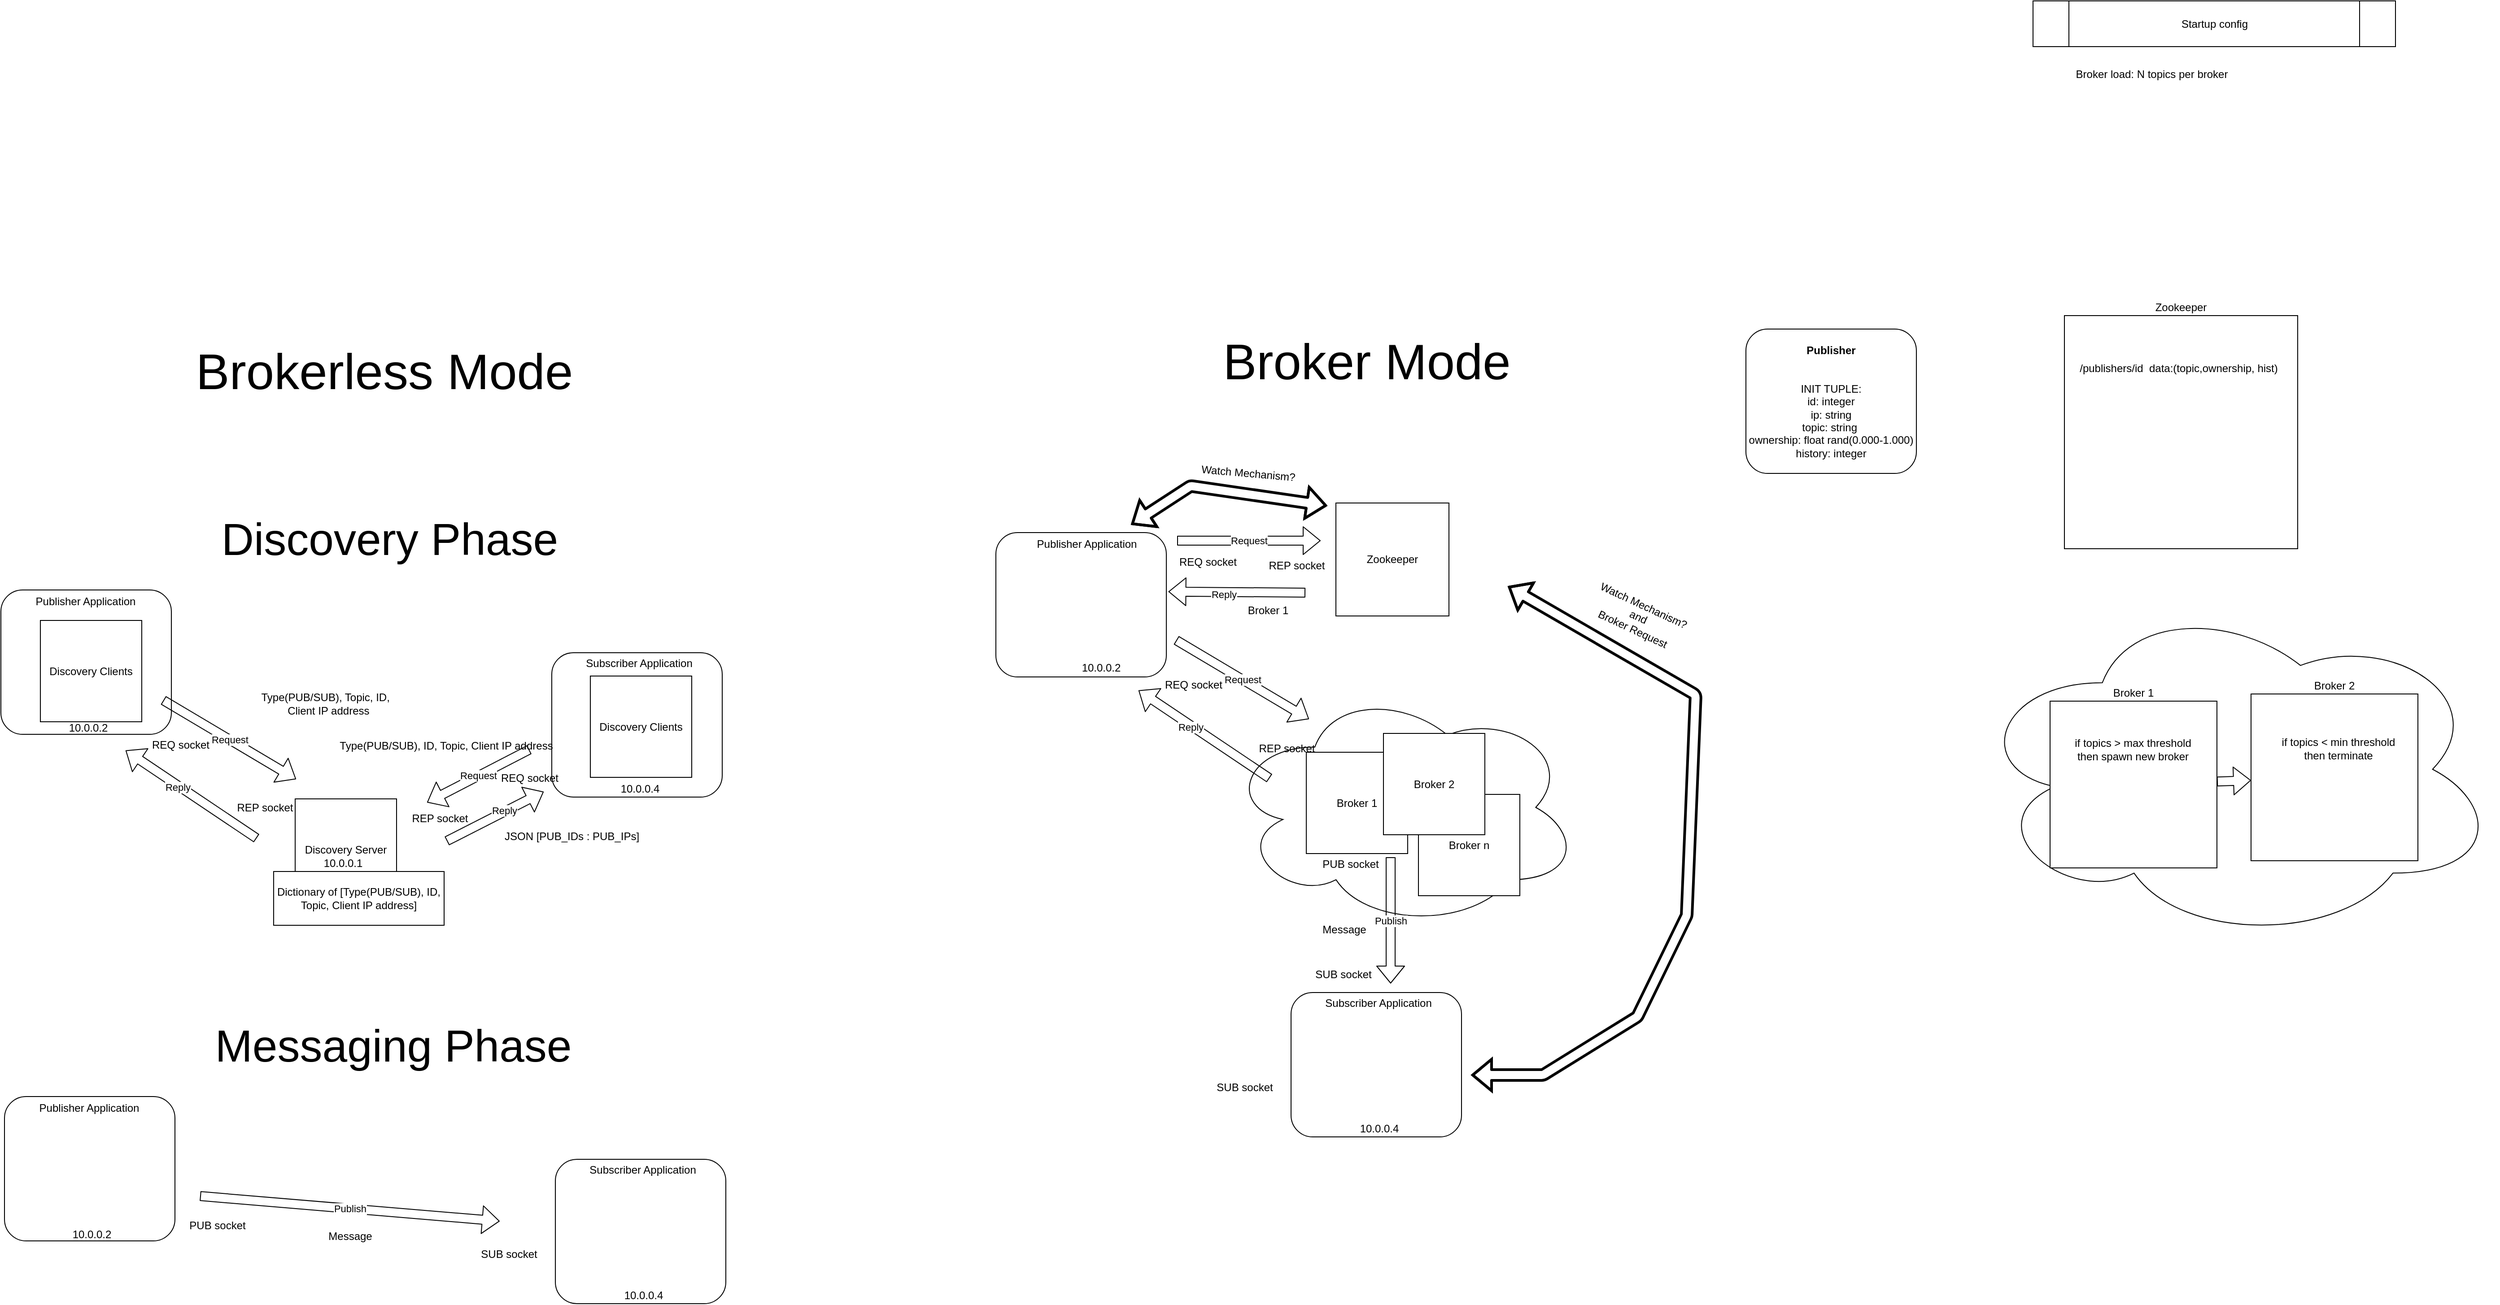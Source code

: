 <mxfile version="13.9.5" type="device"><diagram id="84_Lqusd8HtcwXKhRW7Q" name="Page-1"><mxGraphModel dx="1088" dy="4363" grid="0" gridSize="10" guides="0" tooltips="1" connect="1" arrows="1" fold="1" page="1" pageScale="1" pageWidth="1100" pageHeight="850" math="0" shadow="0"><root><mxCell id="0"/><mxCell id="1" parent="0"/><mxCell id="gfjEqDhHzCOD-YR6SL8W-9" value="" style="ellipse;shape=cloud;whiteSpace=wrap;html=1;" vertex="1" parent="1"><mxGeometry x="2314" y="-2189" width="589" height="386" as="geometry"/></mxCell><mxCell id="gfjEqDhHzCOD-YR6SL8W-2" value="" style="ellipse;shape=cloud;whiteSpace=wrap;html=1;" vertex="1" parent="1"><mxGeometry x="1485" y="-2088" width="394" height="269" as="geometry"/></mxCell><mxCell id="VvJEHyGqsI9VbkyY5hMX-22" value="" style="rounded=1;whiteSpace=wrap;html=1;" parent="1" vertex="1"><mxGeometry x="733" y="-2126" width="190" height="161" as="geometry"/></mxCell><mxCell id="VvJEHyGqsI9VbkyY5hMX-17" value="" style="rounded=1;whiteSpace=wrap;html=1;" parent="1" vertex="1"><mxGeometry x="119" y="-2196" width="190" height="161" as="geometry"/></mxCell><mxCell id="VvJEHyGqsI9VbkyY5hMX-2" value="Discovery Server" style="whiteSpace=wrap;html=1;aspect=fixed;" parent="1" vertex="1"><mxGeometry x="447" y="-1963" width="113" height="113" as="geometry"/></mxCell><mxCell id="VvJEHyGqsI9VbkyY5hMX-3" value="Discovery Clients" style="whiteSpace=wrap;html=1;aspect=fixed;" parent="1" vertex="1"><mxGeometry x="163" y="-2162" width="113" height="113" as="geometry"/></mxCell><mxCell id="VvJEHyGqsI9VbkyY5hMX-6" value="Discovery Clients" style="whiteSpace=wrap;html=1;aspect=fixed;" parent="1" vertex="1"><mxGeometry x="776" y="-2100" width="113" height="113" as="geometry"/></mxCell><mxCell id="VvJEHyGqsI9VbkyY5hMX-11" value="Request" style="shape=flexArrow;endArrow=classic;html=1;" parent="1" edge="1"><mxGeometry width="50" height="50" relative="1" as="geometry"><mxPoint x="300" y="-2073" as="sourcePoint"/><mxPoint x="448" y="-1985" as="targetPoint"/><Array as="points"/></mxGeometry></mxCell><mxCell id="VvJEHyGqsI9VbkyY5hMX-13" value="Type(PUB/SUB), Topic,&amp;nbsp;ID,&amp;nbsp;&lt;br&gt;&amp;nbsp;Client IP address" style="text;html=1;align=center;verticalAlign=middle;resizable=0;points=[];autosize=1;" parent="1" vertex="1"><mxGeometry x="403" y="-2085" width="157" height="32" as="geometry"/></mxCell><mxCell id="VvJEHyGqsI9VbkyY5hMX-14" value="" style="shape=flexArrow;endArrow=classic;html=1;" parent="1" edge="1"><mxGeometry width="50" height="50" relative="1" as="geometry"><mxPoint x="404" y="-1919" as="sourcePoint"/><mxPoint x="258" y="-2017" as="targetPoint"/></mxGeometry></mxCell><mxCell id="VvJEHyGqsI9VbkyY5hMX-19" value="Reply" style="edgeLabel;html=1;align=center;verticalAlign=middle;resizable=0;points=[];" parent="VvJEHyGqsI9VbkyY5hMX-14" vertex="1" connectable="0"><mxGeometry x="0.194" y="2" relative="1" as="geometry"><mxPoint as="offset"/></mxGeometry></mxCell><mxCell id="VvJEHyGqsI9VbkyY5hMX-15" value="Dictionary of [&lt;span&gt;Type(PUB/SUB), ID, Topic, Client IP address]&lt;/span&gt;" style="whiteSpace=wrap;html=1;" parent="1" vertex="1"><mxGeometry x="423" y="-1882" width="190" height="60" as="geometry"/></mxCell><mxCell id="VvJEHyGqsI9VbkyY5hMX-18" value="Publisher Application" style="text;html=1;align=center;verticalAlign=middle;resizable=0;points=[];autosize=1;" parent="1" vertex="1"><mxGeometry x="152" y="-2192" width="121" height="18" as="geometry"/></mxCell><mxCell id="VvJEHyGqsI9VbkyY5hMX-20" value="10.0.0.2" style="text;html=1;align=center;verticalAlign=middle;resizable=0;points=[];autosize=1;" parent="1" vertex="1"><mxGeometry x="189" y="-2051" width="53" height="18" as="geometry"/></mxCell><mxCell id="VvJEHyGqsI9VbkyY5hMX-21" value="10.0.0.1" style="text;html=1;align=center;verticalAlign=middle;resizable=0;points=[];autosize=1;" parent="1" vertex="1"><mxGeometry x="473" y="-1900" width="53" height="18" as="geometry"/></mxCell><mxCell id="VvJEHyGqsI9VbkyY5hMX-23" value="Subscriber Application" style="text;html=1;align=center;verticalAlign=middle;resizable=0;points=[];autosize=1;" parent="1" vertex="1"><mxGeometry x="766" y="-2123" width="128" height="18" as="geometry"/></mxCell><mxCell id="VvJEHyGqsI9VbkyY5hMX-24" value="10.0.0.4" style="text;html=1;align=center;verticalAlign=middle;resizable=0;points=[];autosize=1;" parent="1" vertex="1"><mxGeometry x="804" y="-1983" width="53" height="18" as="geometry"/></mxCell><mxCell id="VvJEHyGqsI9VbkyY5hMX-25" value="Request" style="shape=flexArrow;endArrow=classic;html=1;" parent="1" edge="1"><mxGeometry width="50" height="50" relative="1" as="geometry"><mxPoint x="708" y="-2018" as="sourcePoint"/><mxPoint x="594" y="-1959" as="targetPoint"/><Array as="points"/></mxGeometry></mxCell><mxCell id="VvJEHyGqsI9VbkyY5hMX-26" value="Type(PUB/SUB), ID, Topic, Client IP address" style="text;html=1;align=center;verticalAlign=middle;resizable=0;points=[];autosize=1;" parent="1" vertex="1"><mxGeometry x="491" y="-2031" width="248" height="18" as="geometry"/></mxCell><mxCell id="VvJEHyGqsI9VbkyY5hMX-27" value="" style="shape=flexArrow;endArrow=classic;html=1;" parent="1" edge="1"><mxGeometry width="50" height="50" relative="1" as="geometry"><mxPoint x="616" y="-1916" as="sourcePoint"/><mxPoint x="724" y="-1971" as="targetPoint"/></mxGeometry></mxCell><mxCell id="VvJEHyGqsI9VbkyY5hMX-28" value="Reply" style="edgeLabel;html=1;align=center;verticalAlign=middle;resizable=0;points=[];" parent="VvJEHyGqsI9VbkyY5hMX-27" vertex="1" connectable="0"><mxGeometry x="0.194" y="2" relative="1" as="geometry"><mxPoint as="offset"/></mxGeometry></mxCell><mxCell id="VvJEHyGqsI9VbkyY5hMX-30" value="JSON [PUB_IDs : PUB_IPs]" style="text;html=1;align=center;verticalAlign=middle;resizable=0;points=[];autosize=1;" parent="1" vertex="1"><mxGeometry x="675" y="-1930" width="160" height="18" as="geometry"/></mxCell><mxCell id="VvJEHyGqsI9VbkyY5hMX-31" value="&lt;font style=&quot;font-size: 50px&quot;&gt;Discovery Phase&lt;/font&gt;" style="text;html=1;align=center;verticalAlign=middle;resizable=0;points=[];autosize=1;" parent="1" vertex="1"><mxGeometry x="359" y="-2268" width="385" height="30" as="geometry"/></mxCell><mxCell id="VvJEHyGqsI9VbkyY5hMX-32" value="" style="rounded=1;whiteSpace=wrap;html=1;" parent="1" vertex="1"><mxGeometry x="737" y="-1561" width="190" height="161" as="geometry"/></mxCell><mxCell id="VvJEHyGqsI9VbkyY5hMX-33" value="" style="rounded=1;whiteSpace=wrap;html=1;" parent="1" vertex="1"><mxGeometry x="123" y="-1631" width="190" height="161" as="geometry"/></mxCell><mxCell id="VvJEHyGqsI9VbkyY5hMX-37" value="Publish" style="shape=flexArrow;endArrow=classic;html=1;" parent="1" edge="1"><mxGeometry width="50" height="50" relative="1" as="geometry"><mxPoint x="341" y="-1520" as="sourcePoint"/><mxPoint x="675" y="-1492" as="targetPoint"/><Array as="points"/></mxGeometry></mxCell><mxCell id="VvJEHyGqsI9VbkyY5hMX-38" value="Message" style="text;html=1;align=center;verticalAlign=middle;resizable=0;points=[];autosize=1;" parent="1" vertex="1"><mxGeometry x="478" y="-1484" width="59" height="18" as="geometry"/></mxCell><mxCell id="VvJEHyGqsI9VbkyY5hMX-42" value="Publisher Application" style="text;html=1;align=center;verticalAlign=middle;resizable=0;points=[];autosize=1;" parent="1" vertex="1"><mxGeometry x="156" y="-1627" width="121" height="18" as="geometry"/></mxCell><mxCell id="VvJEHyGqsI9VbkyY5hMX-43" value="10.0.0.2" style="text;html=1;align=center;verticalAlign=middle;resizable=0;points=[];autosize=1;" parent="1" vertex="1"><mxGeometry x="193" y="-1486" width="53" height="18" as="geometry"/></mxCell><mxCell id="VvJEHyGqsI9VbkyY5hMX-45" value="Subscriber Application" style="text;html=1;align=center;verticalAlign=middle;resizable=0;points=[];autosize=1;" parent="1" vertex="1"><mxGeometry x="770" y="-1558" width="128" height="18" as="geometry"/></mxCell><mxCell id="VvJEHyGqsI9VbkyY5hMX-46" value="10.0.0.4" style="text;html=1;align=center;verticalAlign=middle;resizable=0;points=[];autosize=1;" parent="1" vertex="1"><mxGeometry x="808" y="-1418" width="53" height="18" as="geometry"/></mxCell><mxCell id="VvJEHyGqsI9VbkyY5hMX-52" value="&lt;font style=&quot;font-size: 50px&quot;&gt;Messaging Phase&lt;/font&gt;" style="text;html=1;align=center;verticalAlign=middle;resizable=0;points=[];autosize=1;" parent="1" vertex="1"><mxGeometry x="352" y="-1703" width="408" height="30" as="geometry"/></mxCell><mxCell id="VvJEHyGqsI9VbkyY5hMX-53" value="PUB socket" style="text;html=1;align=center;verticalAlign=middle;resizable=0;points=[];autosize=1;" parent="1" vertex="1"><mxGeometry x="324" y="-1496" width="72" height="18" as="geometry"/></mxCell><mxCell id="VvJEHyGqsI9VbkyY5hMX-54" value="SUB socket" style="text;html=1;align=center;verticalAlign=middle;resizable=0;points=[];autosize=1;" parent="1" vertex="1"><mxGeometry x="649" y="-1464" width="72" height="18" as="geometry"/></mxCell><mxCell id="VvJEHyGqsI9VbkyY5hMX-55" value="REQ socket" style="text;html=1;align=center;verticalAlign=middle;resizable=0;points=[];autosize=1;" parent="1" vertex="1"><mxGeometry x="282" y="-2032" width="74" height="18" as="geometry"/></mxCell><mxCell id="VvJEHyGqsI9VbkyY5hMX-56" value="REQ socket" style="text;html=1;align=center;verticalAlign=middle;resizable=0;points=[];autosize=1;" parent="1" vertex="1"><mxGeometry x="671" y="-1995" width="74" height="18" as="geometry"/></mxCell><mxCell id="VvJEHyGqsI9VbkyY5hMX-57" value="REP socket" style="text;html=1;align=center;verticalAlign=middle;resizable=0;points=[];autosize=1;" parent="1" vertex="1"><mxGeometry x="377" y="-1962" width="72" height="18" as="geometry"/></mxCell><mxCell id="VvJEHyGqsI9VbkyY5hMX-58" value="REP socket" style="text;html=1;align=center;verticalAlign=middle;resizable=0;points=[];autosize=1;" parent="1" vertex="1"><mxGeometry x="572" y="-1950" width="72" height="18" as="geometry"/></mxCell><mxCell id="VvJEHyGqsI9VbkyY5hMX-59" value="&lt;span style=&quot;font-size: 56px&quot;&gt;Brokerless Mode&lt;/span&gt;" style="text;html=1;align=center;verticalAlign=middle;resizable=0;points=[];autosize=1;" parent="1" vertex="1"><mxGeometry x="331" y="-2457" width="430" height="33" as="geometry"/></mxCell><mxCell id="VvJEHyGqsI9VbkyY5hMX-60" value="&lt;span style=&quot;font-size: 56px&quot;&gt;Broker Mode&lt;/span&gt;" style="text;html=1;align=center;verticalAlign=middle;resizable=0;points=[];autosize=1;" parent="1" vertex="1"><mxGeometry x="1475" y="-2468" width="331" height="33" as="geometry"/></mxCell><mxCell id="VvJEHyGqsI9VbkyY5hMX-61" value="" style="rounded=1;whiteSpace=wrap;html=1;" parent="1" vertex="1"><mxGeometry x="1228" y="-2260" width="190" height="161" as="geometry"/></mxCell><mxCell id="VvJEHyGqsI9VbkyY5hMX-63" value="Request" style="shape=flexArrow;endArrow=classic;html=1;" parent="1" edge="1"><mxGeometry width="50" height="50" relative="1" as="geometry"><mxPoint x="1429" y="-2140" as="sourcePoint"/><mxPoint x="1577" y="-2052" as="targetPoint"/><Array as="points"/></mxGeometry></mxCell><mxCell id="VvJEHyGqsI9VbkyY5hMX-64" value="" style="shape=flexArrow;endArrow=classic;html=1;" parent="1" edge="1"><mxGeometry width="50" height="50" relative="1" as="geometry"><mxPoint x="1533" y="-1986" as="sourcePoint"/><mxPoint x="1387" y="-2084" as="targetPoint"/></mxGeometry></mxCell><mxCell id="VvJEHyGqsI9VbkyY5hMX-65" value="Reply" style="edgeLabel;html=1;align=center;verticalAlign=middle;resizable=0;points=[];" parent="VvJEHyGqsI9VbkyY5hMX-64" vertex="1" connectable="0"><mxGeometry x="0.194" y="2" relative="1" as="geometry"><mxPoint as="offset"/></mxGeometry></mxCell><mxCell id="VvJEHyGqsI9VbkyY5hMX-66" value="Publisher Application" style="text;html=1;align=center;verticalAlign=middle;resizable=0;points=[];autosize=1;" parent="1" vertex="1"><mxGeometry x="1268" y="-2256" width="121" height="18" as="geometry"/></mxCell><mxCell id="VvJEHyGqsI9VbkyY5hMX-67" value="10.0.0.2" style="text;html=1;align=center;verticalAlign=middle;resizable=0;points=[];autosize=1;" parent="1" vertex="1"><mxGeometry x="1318" y="-2118" width="53" height="18" as="geometry"/></mxCell><mxCell id="VvJEHyGqsI9VbkyY5hMX-68" value="REQ socket" style="text;html=1;align=center;verticalAlign=middle;resizable=0;points=[];autosize=1;" parent="1" vertex="1"><mxGeometry x="1411" y="-2099" width="74" height="18" as="geometry"/></mxCell><mxCell id="VvJEHyGqsI9VbkyY5hMX-69" value="REP socket" style="text;html=1;align=center;verticalAlign=middle;resizable=0;points=[];autosize=1;" parent="1" vertex="1"><mxGeometry x="1516" y="-2028" width="72" height="18" as="geometry"/></mxCell><mxCell id="VvJEHyGqsI9VbkyY5hMX-70" value="Broker 1" style="whiteSpace=wrap;html=1;aspect=fixed;" parent="1" vertex="1"><mxGeometry x="1574" y="-2015" width="113" height="113" as="geometry"/></mxCell><mxCell id="VvJEHyGqsI9VbkyY5hMX-72" value="" style="rounded=1;whiteSpace=wrap;html=1;" parent="1" vertex="1"><mxGeometry x="1557" y="-1747" width="190" height="161" as="geometry"/></mxCell><mxCell id="VvJEHyGqsI9VbkyY5hMX-73" value="Subscriber Application" style="text;html=1;align=center;verticalAlign=middle;resizable=0;points=[];autosize=1;" parent="1" vertex="1"><mxGeometry x="1590" y="-1744" width="128" height="18" as="geometry"/></mxCell><mxCell id="VvJEHyGqsI9VbkyY5hMX-74" value="10.0.0.4" style="text;html=1;align=center;verticalAlign=middle;resizable=0;points=[];autosize=1;" parent="1" vertex="1"><mxGeometry x="1628" y="-1604" width="53" height="18" as="geometry"/></mxCell><mxCell id="VvJEHyGqsI9VbkyY5hMX-75" value="SUB socket" style="text;html=1;align=center;verticalAlign=middle;resizable=0;points=[];autosize=1;" parent="1" vertex="1"><mxGeometry x="1469" y="-1650" width="72" height="18" as="geometry"/></mxCell><mxCell id="VvJEHyGqsI9VbkyY5hMX-76" value="Publish" style="shape=flexArrow;endArrow=classic;html=1;" parent="1" edge="1"><mxGeometry width="50" height="50" relative="1" as="geometry"><mxPoint x="1668" y="-1898" as="sourcePoint"/><mxPoint x="1668" y="-1757" as="targetPoint"/><Array as="points"/></mxGeometry></mxCell><mxCell id="VvJEHyGqsI9VbkyY5hMX-77" value="Message" style="text;html=1;align=center;verticalAlign=middle;resizable=0;points=[];autosize=1;" parent="1" vertex="1"><mxGeometry x="1586" y="-1826" width="59" height="18" as="geometry"/></mxCell><mxCell id="VvJEHyGqsI9VbkyY5hMX-78" value="PUB socket" style="text;html=1;align=center;verticalAlign=middle;resizable=0;points=[];autosize=1;" parent="1" vertex="1"><mxGeometry x="1587" y="-1899" width="72" height="18" as="geometry"/></mxCell><mxCell id="VvJEHyGqsI9VbkyY5hMX-79" value="SUB socket" style="text;html=1;align=center;verticalAlign=middle;resizable=0;points=[];autosize=1;" parent="1" vertex="1"><mxGeometry x="1579" y="-1776" width="72" height="18" as="geometry"/></mxCell><mxCell id="Yhp601qZKFmQKBdzaTcD-1" value="Zookeeper" style="whiteSpace=wrap;html=1;aspect=fixed;" parent="1" vertex="1"><mxGeometry x="1607" y="-2293" width="126" height="126" as="geometry"/></mxCell><mxCell id="Yhp601qZKFmQKBdzaTcD-2" value="Request" style="shape=flexArrow;endArrow=classic;html=1;" parent="1" edge="1"><mxGeometry width="50" height="50" relative="1" as="geometry"><mxPoint x="1430" y="-2251" as="sourcePoint"/><mxPoint x="1590" y="-2251" as="targetPoint"/><Array as="points"/></mxGeometry></mxCell><mxCell id="Yhp601qZKFmQKBdzaTcD-3" value="REQ socket" style="text;html=1;align=center;verticalAlign=middle;resizable=0;points=[];autosize=1;" parent="1" vertex="1"><mxGeometry x="1427" y="-2236" width="74" height="18" as="geometry"/></mxCell><mxCell id="Yhp601qZKFmQKBdzaTcD-4" value="REP socket" style="text;html=1;align=center;verticalAlign=middle;resizable=0;points=[];autosize=1;" parent="1" vertex="1"><mxGeometry x="1527" y="-2232" width="72" height="18" as="geometry"/></mxCell><mxCell id="Yhp601qZKFmQKBdzaTcD-5" value="" style="shape=flexArrow;endArrow=classic;html=1;entryX=1.012;entryY=0.409;entryDx=0;entryDy=0;entryPerimeter=0;" parent="1" target="VvJEHyGqsI9VbkyY5hMX-61" edge="1"><mxGeometry width="50" height="50" relative="1" as="geometry"><mxPoint x="1573.0" y="-2193" as="sourcePoint"/><mxPoint x="1427" y="-2291" as="targetPoint"/></mxGeometry></mxCell><mxCell id="Yhp601qZKFmQKBdzaTcD-6" value="Reply" style="edgeLabel;html=1;align=center;verticalAlign=middle;resizable=0;points=[];" parent="Yhp601qZKFmQKBdzaTcD-5" vertex="1" connectable="0"><mxGeometry x="0.194" y="2" relative="1" as="geometry"><mxPoint as="offset"/></mxGeometry></mxCell><mxCell id="Yhp601qZKFmQKBdzaTcD-7" value="Broker n" style="whiteSpace=wrap;html=1;aspect=fixed;" parent="1" vertex="1"><mxGeometry x="1699" y="-1968" width="113" height="113" as="geometry"/></mxCell><mxCell id="Yhp601qZKFmQKBdzaTcD-8" value="Broker 2" style="whiteSpace=wrap;html=1;aspect=fixed;" parent="1" vertex="1"><mxGeometry x="1660" y="-2036" width="113" height="113" as="geometry"/></mxCell><mxCell id="Yhp601qZKFmQKBdzaTcD-10" value="Broker 1" style="text;html=1;align=center;verticalAlign=middle;resizable=0;points=[];autosize=1;" parent="1" vertex="1"><mxGeometry x="1503" y="-2182" width="56" height="18" as="geometry"/></mxCell><mxCell id="Yhp601qZKFmQKBdzaTcD-11" value="" style="shape=flexArrow;endArrow=classic;startArrow=classic;html=1;strokeWidth=3;" parent="1" edge="1"><mxGeometry width="50" height="50" relative="1" as="geometry"><mxPoint x="1758" y="-1655" as="sourcePoint"/><mxPoint x="1799" y="-2200" as="targetPoint"/><Array as="points"><mxPoint x="1838" y="-1655"/><mxPoint x="1943" y="-1720"/><mxPoint x="1998" y="-1833"/><mxPoint x="2008" y="-2079"/></Array></mxGeometry></mxCell><mxCell id="Yhp601qZKFmQKBdzaTcD-12" value="Watch Mechanism?&lt;br&gt;and&lt;br&gt;Broker Request" style="text;html=1;align=center;verticalAlign=middle;resizable=0;points=[];autosize=1;rotation=25;" parent="1" vertex="1"><mxGeometry x="1886" y="-2189" width="115" height="45" as="geometry"/></mxCell><mxCell id="Yhp601qZKFmQKBdzaTcD-15" value="" style="shape=flexArrow;endArrow=classic;startArrow=classic;html=1;strokeWidth=3;" parent="1" edge="1"><mxGeometry width="50" height="50" relative="1" as="geometry"><mxPoint x="1379" y="-2269" as="sourcePoint"/><mxPoint x="1597" y="-2290" as="targetPoint"/><Array as="points"><mxPoint x="1445" y="-2312"/></Array></mxGeometry></mxCell><mxCell id="Yhp601qZKFmQKBdzaTcD-16" value="Watch Mechanism?" style="text;html=1;align=center;verticalAlign=middle;resizable=0;points=[];autosize=1;rotation=5;" parent="1" vertex="1"><mxGeometry x="1451" y="-2335" width="115" height="18" as="geometry"/></mxCell><mxCell id="gfjEqDhHzCOD-YR6SL8W-3" value="Zookeeper" style="whiteSpace=wrap;html=1;aspect=fixed;labelPosition=center;verticalLabelPosition=top;align=center;verticalAlign=bottom;" vertex="1" parent="1"><mxGeometry x="2419" y="-2502" width="260" height="260" as="geometry"/></mxCell><mxCell id="gfjEqDhHzCOD-YR6SL8W-4" value="&lt;b&gt;Publisher&lt;/b&gt;&lt;br&gt;&lt;br&gt;&lt;br&gt;INIT TUPLE:&lt;br&gt;id: integer&lt;br&gt;ip: string&lt;br&gt;topic: string&amp;nbsp;&lt;br&gt;ownership: float rand(0.000-1.000)&lt;br&gt;history: integer" style="rounded=1;whiteSpace=wrap;html=1;labelPosition=center;verticalLabelPosition=middle;align=center;verticalAlign=middle;" vertex="1" parent="1"><mxGeometry x="2064" y="-2487" width="190" height="161" as="geometry"/></mxCell><mxCell id="gfjEqDhHzCOD-YR6SL8W-5" value="/publishers/id&amp;nbsp; data:(topic,ownership, hist)" style="text;html=1;align=center;verticalAlign=middle;resizable=0;points=[];autosize=1;" vertex="1" parent="1"><mxGeometry x="2430" y="-2452" width="231" height="18" as="geometry"/></mxCell><mxCell id="gfjEqDhHzCOD-YR6SL8W-6" value="Broker 1" style="whiteSpace=wrap;html=1;aspect=fixed;labelPosition=center;verticalLabelPosition=top;align=center;verticalAlign=bottom;" vertex="1" parent="1"><mxGeometry x="2403" y="-2072" width="186" height="186" as="geometry"/></mxCell><mxCell id="gfjEqDhHzCOD-YR6SL8W-10" value="Startup config" style="shape=process;whiteSpace=wrap;html=1;backgroundOutline=1;" vertex="1" parent="1"><mxGeometry x="2384" y="-2853" width="404" height="51" as="geometry"/></mxCell><mxCell id="gfjEqDhHzCOD-YR6SL8W-11" value="Broker load: N topics per broker" style="text;html=1;align=center;verticalAlign=middle;resizable=0;points=[];autosize=1;" vertex="1" parent="1"><mxGeometry x="2426" y="-2780" width="179" height="18" as="geometry"/></mxCell><mxCell id="gfjEqDhHzCOD-YR6SL8W-12" value="if topics &amp;gt; max threshold&lt;br&gt;then spawn new broker" style="text;html=1;align=center;verticalAlign=middle;resizable=0;points=[];autosize=1;" vertex="1" parent="1"><mxGeometry x="2425" y="-2034" width="140" height="31" as="geometry"/></mxCell><mxCell id="gfjEqDhHzCOD-YR6SL8W-13" value="Broker 2" style="whiteSpace=wrap;html=1;aspect=fixed;labelPosition=center;verticalLabelPosition=top;align=center;verticalAlign=bottom;" vertex="1" parent="1"><mxGeometry x="2627" y="-2080" width="186" height="186" as="geometry"/></mxCell><mxCell id="gfjEqDhHzCOD-YR6SL8W-14" value="" style="shape=flexArrow;endArrow=classic;html=1;" edge="1" parent="1" source="gfjEqDhHzCOD-YR6SL8W-6" target="gfjEqDhHzCOD-YR6SL8W-13"><mxGeometry width="50" height="50" relative="1" as="geometry"><mxPoint x="2559" y="-2188" as="sourcePoint"/><mxPoint x="2640" y="-2188" as="targetPoint"/></mxGeometry></mxCell><mxCell id="gfjEqDhHzCOD-YR6SL8W-15" value="if topics &amp;lt; min threshold&lt;br&gt;then terminate" style="text;html=1;align=center;verticalAlign=middle;resizable=0;points=[];autosize=1;" vertex="1" parent="1"><mxGeometry x="2656" y="-2035" width="136" height="31" as="geometry"/></mxCell></root></mxGraphModel></diagram></mxfile>